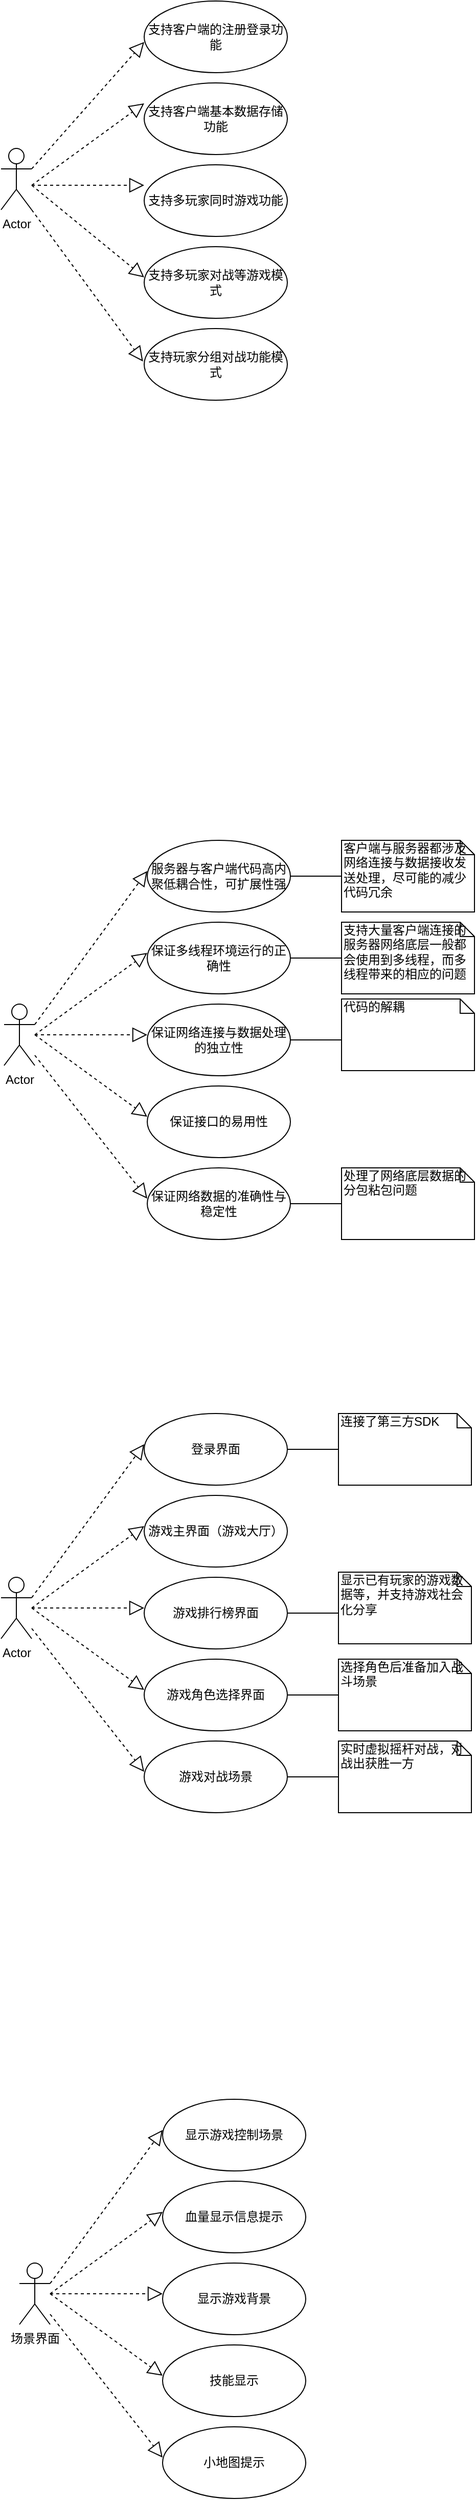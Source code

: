 <mxfile version="10.6.5" type="github"><diagram id="bI4H_ZSTQq7o_CNiyToC" name="Page-1"><mxGraphModel dx="840" dy="461" grid="1" gridSize="10" guides="1" tooltips="1" connect="1" arrows="1" fold="1" page="1" pageScale="1" pageWidth="827" pageHeight="1169" math="0" shadow="0"><root><mxCell id="0"/><mxCell id="1" parent="0"/><mxCell id="5D--OpVKQvMwcK34JIB3-1" value="Actor" style="shape=umlActor;verticalLabelPosition=bottom;labelBackgroundColor=#ffffff;verticalAlign=top;html=1;" vertex="1" parent="1"><mxGeometry x="180" y="584" width="30" height="60" as="geometry"/></mxCell><mxCell id="5D--OpVKQvMwcK34JIB3-2" value="" style="endArrow=block;dashed=1;endFill=0;endSize=12;html=1;exitX=1;exitY=0.333;exitDx=0;exitDy=0;exitPerimeter=0;" edge="1" parent="1" source="5D--OpVKQvMwcK34JIB3-1"><mxGeometry width="160" relative="1" as="geometry"><mxPoint x="180" y="680" as="sourcePoint"/><mxPoint x="320" y="480" as="targetPoint"/></mxGeometry></mxCell><mxCell id="5D--OpVKQvMwcK34JIB3-3" value="" style="endArrow=block;dashed=1;endFill=0;endSize=12;html=1;" edge="1" parent="1"><mxGeometry width="160" relative="1" as="geometry"><mxPoint x="210" y="620" as="sourcePoint"/><mxPoint x="320" y="540" as="targetPoint"/></mxGeometry></mxCell><mxCell id="5D--OpVKQvMwcK34JIB3-4" value="" style="endArrow=block;dashed=1;endFill=0;endSize=12;html=1;" edge="1" parent="1"><mxGeometry width="160" relative="1" as="geometry"><mxPoint x="210" y="620" as="sourcePoint"/><mxPoint x="320" y="620" as="targetPoint"/></mxGeometry></mxCell><mxCell id="5D--OpVKQvMwcK34JIB3-5" value="" style="endArrow=block;dashed=1;endFill=0;endSize=12;html=1;" edge="1" parent="1"><mxGeometry width="160" relative="1" as="geometry"><mxPoint x="210" y="620" as="sourcePoint"/><mxPoint x="320" y="710" as="targetPoint"/></mxGeometry></mxCell><mxCell id="5D--OpVKQvMwcK34JIB3-6" value="" style="endArrow=block;dashed=1;endFill=0;endSize=12;html=1;exitX=1;exitY=1;exitDx=0;exitDy=0;exitPerimeter=0;" edge="1" parent="1" source="5D--OpVKQvMwcK34JIB3-1"><mxGeometry width="160" relative="1" as="geometry"><mxPoint x="180" y="710" as="sourcePoint"/><mxPoint x="318.86" y="792.147" as="targetPoint"/></mxGeometry></mxCell><mxCell id="5D--OpVKQvMwcK34JIB3-7" value="&lt;p&gt;&lt;span&gt;&lt;font face=&quot;微软雅黑&quot;&gt;支持客户端的注册登录功能&lt;/font&gt;&lt;/span&gt;&lt;/p&gt;" style="ellipse;whiteSpace=wrap;html=1;" vertex="1" parent="1"><mxGeometry x="320" y="440" width="140" height="70" as="geometry"/></mxCell><mxCell id="5D--OpVKQvMwcK34JIB3-8" value="&lt;p&gt;&lt;span&gt;&lt;font face=&quot;微软雅黑&quot;&gt;支持客户端基本数据存储功能&lt;/font&gt;&lt;/span&gt;&lt;/p&gt;" style="ellipse;whiteSpace=wrap;html=1;" vertex="1" parent="1"><mxGeometry x="320" y="520" width="140" height="70" as="geometry"/></mxCell><mxCell id="5D--OpVKQvMwcK34JIB3-9" value="&lt;p&gt;&lt;span&gt;&lt;font face=&quot;微软雅黑&quot;&gt;支持多玩家同时游戏功能&lt;/font&gt;&lt;/span&gt;&lt;/p&gt;" style="ellipse;whiteSpace=wrap;html=1;" vertex="1" parent="1"><mxGeometry x="320" y="600" width="140" height="70" as="geometry"/></mxCell><mxCell id="5D--OpVKQvMwcK34JIB3-13" value="&lt;p&gt;&lt;span&gt;&lt;font face=&quot;微软雅黑&quot;&gt;支持多玩家对战等游戏模式&lt;/font&gt;&lt;/span&gt;&lt;/p&gt;" style="ellipse;whiteSpace=wrap;html=1;" vertex="1" parent="1"><mxGeometry x="320" y="680" width="140" height="70" as="geometry"/></mxCell><mxCell id="5D--OpVKQvMwcK34JIB3-14" value="&lt;p&gt;&lt;span&gt;&lt;font face=&quot;微软雅黑&quot;&gt;支持玩家分组对战功能模式&lt;/font&gt;&lt;/span&gt;&lt;/p&gt;" style="ellipse;whiteSpace=wrap;html=1;" vertex="1" parent="1"><mxGeometry x="320" y="760" width="140" height="70" as="geometry"/></mxCell><mxCell id="5D--OpVKQvMwcK34JIB3-20" value="Actor" style="shape=umlActor;verticalLabelPosition=bottom;labelBackgroundColor=#ffffff;verticalAlign=top;html=1;" vertex="1" parent="1"><mxGeometry x="183" y="1420" width="30" height="60" as="geometry"/></mxCell><mxCell id="5D--OpVKQvMwcK34JIB3-21" value="" style="endArrow=block;dashed=1;endFill=0;endSize=12;html=1;exitX=1;exitY=0.333;exitDx=0;exitDy=0;exitPerimeter=0;" edge="1" parent="1" source="5D--OpVKQvMwcK34JIB3-20"><mxGeometry width="160" relative="1" as="geometry"><mxPoint x="183" y="1520" as="sourcePoint"/><mxPoint x="323" y="1290" as="targetPoint"/></mxGeometry></mxCell><mxCell id="5D--OpVKQvMwcK34JIB3-22" value="" style="endArrow=block;dashed=1;endFill=0;endSize=12;html=1;" edge="1" parent="1"><mxGeometry width="160" relative="1" as="geometry"><mxPoint x="213" y="1450" as="sourcePoint"/><mxPoint x="323" y="1370" as="targetPoint"/></mxGeometry></mxCell><mxCell id="5D--OpVKQvMwcK34JIB3-23" value="" style="endArrow=block;dashed=1;endFill=0;endSize=12;html=1;" edge="1" parent="1"><mxGeometry width="160" relative="1" as="geometry"><mxPoint x="213" y="1450" as="sourcePoint"/><mxPoint x="323" y="1450" as="targetPoint"/></mxGeometry></mxCell><mxCell id="5D--OpVKQvMwcK34JIB3-24" value="" style="endArrow=block;dashed=1;endFill=0;endSize=12;html=1;" edge="1" parent="1"><mxGeometry width="160" relative="1" as="geometry"><mxPoint x="213" y="1450" as="sourcePoint"/><mxPoint x="323" y="1530" as="targetPoint"/></mxGeometry></mxCell><mxCell id="5D--OpVKQvMwcK34JIB3-25" value="" style="endArrow=block;dashed=1;endFill=0;endSize=12;html=1;" edge="1" parent="1"><mxGeometry width="160" relative="1" as="geometry"><mxPoint x="213" y="1470" as="sourcePoint"/><mxPoint x="323" y="1610" as="targetPoint"/></mxGeometry></mxCell><mxCell id="5D--OpVKQvMwcK34JIB3-26" value="服务器与客户端代码高内聚低耦合性，可扩展性强" style="ellipse;whiteSpace=wrap;html=1;" vertex="1" parent="1"><mxGeometry x="323" y="1260" width="140" height="70" as="geometry"/></mxCell><mxCell id="5D--OpVKQvMwcK34JIB3-27" value="保证多线程环境运行的正确性" style="ellipse;whiteSpace=wrap;html=1;" vertex="1" parent="1"><mxGeometry x="323" y="1340" width="140" height="70" as="geometry"/></mxCell><mxCell id="5D--OpVKQvMwcK34JIB3-28" value="保证网络连接与数据处理的独立性" style="ellipse;whiteSpace=wrap;html=1;" vertex="1" parent="1"><mxGeometry x="323" y="1420" width="140" height="70" as="geometry"/></mxCell><mxCell id="5D--OpVKQvMwcK34JIB3-29" value="保证接口的易用性" style="ellipse;whiteSpace=wrap;html=1;" vertex="1" parent="1"><mxGeometry x="323" y="1500" width="140" height="70" as="geometry"/></mxCell><mxCell id="5D--OpVKQvMwcK34JIB3-30" value="保证网络数据的准确性与稳定性" style="ellipse;whiteSpace=wrap;html=1;" vertex="1" parent="1"><mxGeometry x="323" y="1580" width="140" height="70" as="geometry"/></mxCell><mxCell id="5D--OpVKQvMwcK34JIB3-31" value="客户端与服务器都涉及网络连接与数据接收发送处理，尽可能的减少代码冗余" style="shape=note;whiteSpace=wrap;html=1;size=14;verticalAlign=top;align=left;spacingTop=-6;" vertex="1" parent="1"><mxGeometry x="513" y="1260" width="130" height="70" as="geometry"/></mxCell><mxCell id="5D--OpVKQvMwcK34JIB3-32" value="" style="line;strokeWidth=1;fillColor=none;align=left;verticalAlign=middle;spacingTop=-1;spacingLeft=3;spacingRight=3;rotatable=0;labelPosition=right;points=[];portConstraint=eastwest;" vertex="1" parent="1"><mxGeometry x="463" y="1285.5" width="50" height="19" as="geometry"/></mxCell><mxCell id="5D--OpVKQvMwcK34JIB3-33" value="支持大量客户端连接的服务器网络底层一般都会使用到多线程，而多线程带来的相应的问题" style="shape=note;whiteSpace=wrap;html=1;size=14;verticalAlign=top;align=left;spacingTop=-6;" vertex="1" parent="1"><mxGeometry x="513" y="1340" width="130" height="70" as="geometry"/></mxCell><mxCell id="5D--OpVKQvMwcK34JIB3-34" value="" style="line;strokeWidth=1;fillColor=none;align=left;verticalAlign=middle;spacingTop=-1;spacingLeft=3;spacingRight=3;rotatable=0;labelPosition=right;points=[];portConstraint=eastwest;" vertex="1" parent="1"><mxGeometry x="463" y="1365.5" width="50" height="19" as="geometry"/></mxCell><mxCell id="5D--OpVKQvMwcK34JIB3-35" value="代码的解耦" style="shape=note;whiteSpace=wrap;html=1;size=14;verticalAlign=top;align=left;spacingTop=-6;" vertex="1" parent="1"><mxGeometry x="513" y="1415" width="130" height="70" as="geometry"/></mxCell><mxCell id="5D--OpVKQvMwcK34JIB3-36" value="" style="line;strokeWidth=1;fillColor=none;align=left;verticalAlign=middle;spacingTop=-1;spacingLeft=3;spacingRight=3;rotatable=0;labelPosition=right;points=[];portConstraint=eastwest;" vertex="1" parent="1"><mxGeometry x="463" y="1445.5" width="50" height="19" as="geometry"/></mxCell><mxCell id="5D--OpVKQvMwcK34JIB3-37" value="处理了网络底层数据的分包粘包问题" style="shape=note;whiteSpace=wrap;html=1;size=14;verticalAlign=top;align=left;spacingTop=-6;" vertex="1" parent="1"><mxGeometry x="513" y="1580" width="130" height="70" as="geometry"/></mxCell><mxCell id="5D--OpVKQvMwcK34JIB3-38" value="" style="line;strokeWidth=1;fillColor=none;align=left;verticalAlign=middle;spacingTop=-1;spacingLeft=3;spacingRight=3;rotatable=0;labelPosition=right;points=[];portConstraint=eastwest;" vertex="1" parent="1"><mxGeometry x="463" y="1605.5" width="50" height="19" as="geometry"/></mxCell><mxCell id="5D--OpVKQvMwcK34JIB3-39" value="Actor" style="shape=umlActor;verticalLabelPosition=bottom;labelBackgroundColor=#ffffff;verticalAlign=top;html=1;" vertex="1" parent="1"><mxGeometry x="180" y="1980" width="30" height="60" as="geometry"/></mxCell><mxCell id="5D--OpVKQvMwcK34JIB3-40" value="" style="endArrow=block;dashed=1;endFill=0;endSize=12;html=1;exitX=1;exitY=0.333;exitDx=0;exitDy=0;exitPerimeter=0;" edge="1" parent="1" source="5D--OpVKQvMwcK34JIB3-39"><mxGeometry width="160" relative="1" as="geometry"><mxPoint x="180" y="2080" as="sourcePoint"/><mxPoint x="320" y="1850" as="targetPoint"/></mxGeometry></mxCell><mxCell id="5D--OpVKQvMwcK34JIB3-41" value="" style="endArrow=block;dashed=1;endFill=0;endSize=12;html=1;" edge="1" parent="1"><mxGeometry width="160" relative="1" as="geometry"><mxPoint x="210" y="2010" as="sourcePoint"/><mxPoint x="320" y="1930" as="targetPoint"/></mxGeometry></mxCell><mxCell id="5D--OpVKQvMwcK34JIB3-42" value="" style="endArrow=block;dashed=1;endFill=0;endSize=12;html=1;" edge="1" parent="1"><mxGeometry width="160" relative="1" as="geometry"><mxPoint x="210" y="2010" as="sourcePoint"/><mxPoint x="320" y="2010" as="targetPoint"/></mxGeometry></mxCell><mxCell id="5D--OpVKQvMwcK34JIB3-43" value="" style="endArrow=block;dashed=1;endFill=0;endSize=12;html=1;" edge="1" parent="1"><mxGeometry width="160" relative="1" as="geometry"><mxPoint x="210" y="2010" as="sourcePoint"/><mxPoint x="320" y="2090" as="targetPoint"/></mxGeometry></mxCell><mxCell id="5D--OpVKQvMwcK34JIB3-44" value="" style="endArrow=block;dashed=1;endFill=0;endSize=12;html=1;" edge="1" parent="1"><mxGeometry width="160" relative="1" as="geometry"><mxPoint x="210" y="2030" as="sourcePoint"/><mxPoint x="320" y="2170" as="targetPoint"/></mxGeometry></mxCell><mxCell id="5D--OpVKQvMwcK34JIB3-45" value="登录界面" style="ellipse;whiteSpace=wrap;html=1;" vertex="1" parent="1"><mxGeometry x="320" y="1820" width="140" height="70" as="geometry"/></mxCell><mxCell id="5D--OpVKQvMwcK34JIB3-46" value="游戏主界面（游戏大厅）" style="ellipse;whiteSpace=wrap;html=1;" vertex="1" parent="1"><mxGeometry x="320" y="1900" width="140" height="70" as="geometry"/></mxCell><mxCell id="5D--OpVKQvMwcK34JIB3-47" value="游戏排行榜界面" style="ellipse;whiteSpace=wrap;html=1;" vertex="1" parent="1"><mxGeometry x="320" y="1980" width="140" height="70" as="geometry"/></mxCell><mxCell id="5D--OpVKQvMwcK34JIB3-48" value="游戏角色选择界面" style="ellipse;whiteSpace=wrap;html=1;" vertex="1" parent="1"><mxGeometry x="320" y="2060" width="140" height="70" as="geometry"/></mxCell><mxCell id="5D--OpVKQvMwcK34JIB3-49" value="游戏对战场景" style="ellipse;whiteSpace=wrap;html=1;" vertex="1" parent="1"><mxGeometry x="320" y="2140" width="140" height="70" as="geometry"/></mxCell><mxCell id="5D--OpVKQvMwcK34JIB3-50" value="连接了第三方SDK" style="shape=note;whiteSpace=wrap;html=1;size=14;verticalAlign=top;align=left;spacingTop=-6;" vertex="1" parent="1"><mxGeometry x="510" y="1820" width="130" height="70" as="geometry"/></mxCell><mxCell id="5D--OpVKQvMwcK34JIB3-51" value="" style="line;strokeWidth=1;fillColor=none;align=left;verticalAlign=middle;spacingTop=-1;spacingLeft=3;spacingRight=3;rotatable=0;labelPosition=right;points=[];portConstraint=eastwest;" vertex="1" parent="1"><mxGeometry x="460" y="1845.5" width="50" height="19" as="geometry"/></mxCell><mxCell id="5D--OpVKQvMwcK34JIB3-54" value="显示已有玩家的游戏数据等，并支持游戏社会化分享" style="shape=note;whiteSpace=wrap;html=1;size=14;verticalAlign=top;align=left;spacingTop=-6;" vertex="1" parent="1"><mxGeometry x="510" y="1975" width="130" height="70" as="geometry"/></mxCell><mxCell id="5D--OpVKQvMwcK34JIB3-55" value="" style="line;strokeWidth=1;fillColor=none;align=left;verticalAlign=middle;spacingTop=-1;spacingLeft=3;spacingRight=3;rotatable=0;labelPosition=right;points=[];portConstraint=eastwest;" vertex="1" parent="1"><mxGeometry x="460" y="2005.5" width="50" height="19" as="geometry"/></mxCell><mxCell id="5D--OpVKQvMwcK34JIB3-56" value="实时虚拟摇杆对战，对战出获胜一方" style="shape=note;whiteSpace=wrap;html=1;size=14;verticalAlign=top;align=left;spacingTop=-6;" vertex="1" parent="1"><mxGeometry x="510" y="2140" width="130" height="70" as="geometry"/></mxCell><mxCell id="5D--OpVKQvMwcK34JIB3-57" value="" style="line;strokeWidth=1;fillColor=none;align=left;verticalAlign=middle;spacingTop=-1;spacingLeft=3;spacingRight=3;rotatable=0;labelPosition=right;points=[];portConstraint=eastwest;" vertex="1" parent="1"><mxGeometry x="460" y="2165.5" width="50" height="19" as="geometry"/></mxCell><mxCell id="5D--OpVKQvMwcK34JIB3-58" value="选择角色后准备加入战斗场景" style="shape=note;whiteSpace=wrap;html=1;size=14;verticalAlign=top;align=left;spacingTop=-6;" vertex="1" parent="1"><mxGeometry x="510" y="2060" width="130" height="70" as="geometry"/></mxCell><mxCell id="5D--OpVKQvMwcK34JIB3-59" value="" style="line;strokeWidth=1;fillColor=none;align=left;verticalAlign=middle;spacingTop=-1;spacingLeft=3;spacingRight=3;rotatable=0;labelPosition=right;points=[];portConstraint=eastwest;" vertex="1" parent="1"><mxGeometry x="460" y="2085.5" width="50" height="19" as="geometry"/></mxCell><mxCell id="5D--OpVKQvMwcK34JIB3-60" value="场景界面" style="shape=umlActor;verticalLabelPosition=bottom;labelBackgroundColor=#ffffff;verticalAlign=top;html=1;" vertex="1" parent="1"><mxGeometry x="198" y="2650" width="30" height="60" as="geometry"/></mxCell><mxCell id="5D--OpVKQvMwcK34JIB3-61" value="" style="endArrow=block;dashed=1;endFill=0;endSize=12;html=1;exitX=1;exitY=0.333;exitDx=0;exitDy=0;exitPerimeter=0;" edge="1" parent="1" source="5D--OpVKQvMwcK34JIB3-60"><mxGeometry width="160" relative="1" as="geometry"><mxPoint x="198" y="2750" as="sourcePoint"/><mxPoint x="338" y="2520" as="targetPoint"/></mxGeometry></mxCell><mxCell id="5D--OpVKQvMwcK34JIB3-62" value="" style="endArrow=block;dashed=1;endFill=0;endSize=12;html=1;" edge="1" parent="1"><mxGeometry width="160" relative="1" as="geometry"><mxPoint x="228" y="2680" as="sourcePoint"/><mxPoint x="338" y="2600" as="targetPoint"/></mxGeometry></mxCell><mxCell id="5D--OpVKQvMwcK34JIB3-63" value="" style="endArrow=block;dashed=1;endFill=0;endSize=12;html=1;" edge="1" parent="1"><mxGeometry width="160" relative="1" as="geometry"><mxPoint x="228" y="2680" as="sourcePoint"/><mxPoint x="338" y="2680" as="targetPoint"/></mxGeometry></mxCell><mxCell id="5D--OpVKQvMwcK34JIB3-64" value="" style="endArrow=block;dashed=1;endFill=0;endSize=12;html=1;" edge="1" parent="1"><mxGeometry width="160" relative="1" as="geometry"><mxPoint x="228" y="2680" as="sourcePoint"/><mxPoint x="338" y="2760" as="targetPoint"/></mxGeometry></mxCell><mxCell id="5D--OpVKQvMwcK34JIB3-65" value="" style="endArrow=block;dashed=1;endFill=0;endSize=12;html=1;" edge="1" parent="1"><mxGeometry width="160" relative="1" as="geometry"><mxPoint x="228" y="2700" as="sourcePoint"/><mxPoint x="338" y="2840" as="targetPoint"/></mxGeometry></mxCell><mxCell id="5D--OpVKQvMwcK34JIB3-66" value="显示游戏控制场景" style="ellipse;whiteSpace=wrap;html=1;" vertex="1" parent="1"><mxGeometry x="338" y="2490" width="140" height="70" as="geometry"/></mxCell><mxCell id="5D--OpVKQvMwcK34JIB3-67" value="血量显示信息提示" style="ellipse;whiteSpace=wrap;html=1;" vertex="1" parent="1"><mxGeometry x="338" y="2570" width="140" height="70" as="geometry"/></mxCell><mxCell id="5D--OpVKQvMwcK34JIB3-68" value="显示游戏背景" style="ellipse;whiteSpace=wrap;html=1;" vertex="1" parent="1"><mxGeometry x="338" y="2650" width="140" height="70" as="geometry"/></mxCell><mxCell id="5D--OpVKQvMwcK34JIB3-69" value="技能显示" style="ellipse;whiteSpace=wrap;html=1;" vertex="1" parent="1"><mxGeometry x="338" y="2730" width="140" height="70" as="geometry"/></mxCell><mxCell id="5D--OpVKQvMwcK34JIB3-70" value="小地图提示" style="ellipse;whiteSpace=wrap;html=1;" vertex="1" parent="1"><mxGeometry x="338" y="2810" width="140" height="70" as="geometry"/></mxCell></root></mxGraphModel></diagram></mxfile>